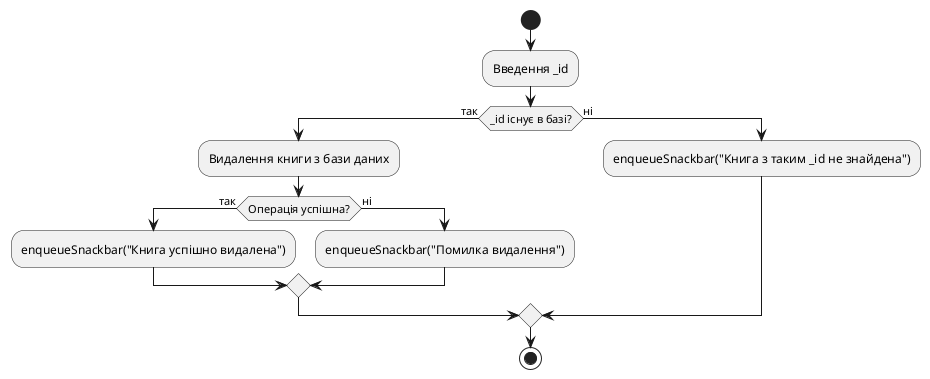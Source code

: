 @startuml
!define RECTANGLE class

start

:Введення _id;
if (_id існує в базі?) then (так)
  :Видалення книги з бази даних;
  if (Операція успішна?) then (так)
    :enqueueSnackbar("Книга успішно видалена");
  else (ні)
    :enqueueSnackbar("Помилка видалення");
  endif
else (ні)
  :enqueueSnackbar("Книга з таким _id не знайдена");
endif

stop

@enduml
